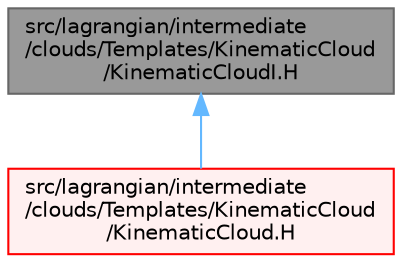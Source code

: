 digraph "src/lagrangian/intermediate/clouds/Templates/KinematicCloud/KinematicCloudI.H"
{
 // LATEX_PDF_SIZE
  bgcolor="transparent";
  edge [fontname=Helvetica,fontsize=10,labelfontname=Helvetica,labelfontsize=10];
  node [fontname=Helvetica,fontsize=10,shape=box,height=0.2,width=0.4];
  Node1 [id="Node000001",label="src/lagrangian/intermediate\l/clouds/Templates/KinematicCloud\l/KinematicCloudI.H",height=0.2,width=0.4,color="gray40", fillcolor="grey60", style="filled", fontcolor="black",tooltip=" "];
  Node1 -> Node2 [id="edge1_Node000001_Node000002",dir="back",color="steelblue1",style="solid",tooltip=" "];
  Node2 [id="Node000002",label="src/lagrangian/intermediate\l/clouds/Templates/KinematicCloud\l/KinematicCloud.H",height=0.2,width=0.4,color="red", fillcolor="#FFF0F0", style="filled",URL="$KinematicCloud_8H.html",tooltip=" "];
}
